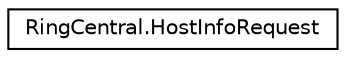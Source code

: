 digraph "Graphical Class Hierarchy"
{
 // LATEX_PDF_SIZE
  edge [fontname="Helvetica",fontsize="10",labelfontname="Helvetica",labelfontsize="10"];
  node [fontname="Helvetica",fontsize="10",shape=record];
  rankdir="LR";
  Node0 [label="RingCentral.HostInfoRequest",height=0.2,width=0.4,color="black", fillcolor="white", style="filled",URL="$classRingCentral_1_1HostInfoRequest.html",tooltip="Meeting host information"];
}
